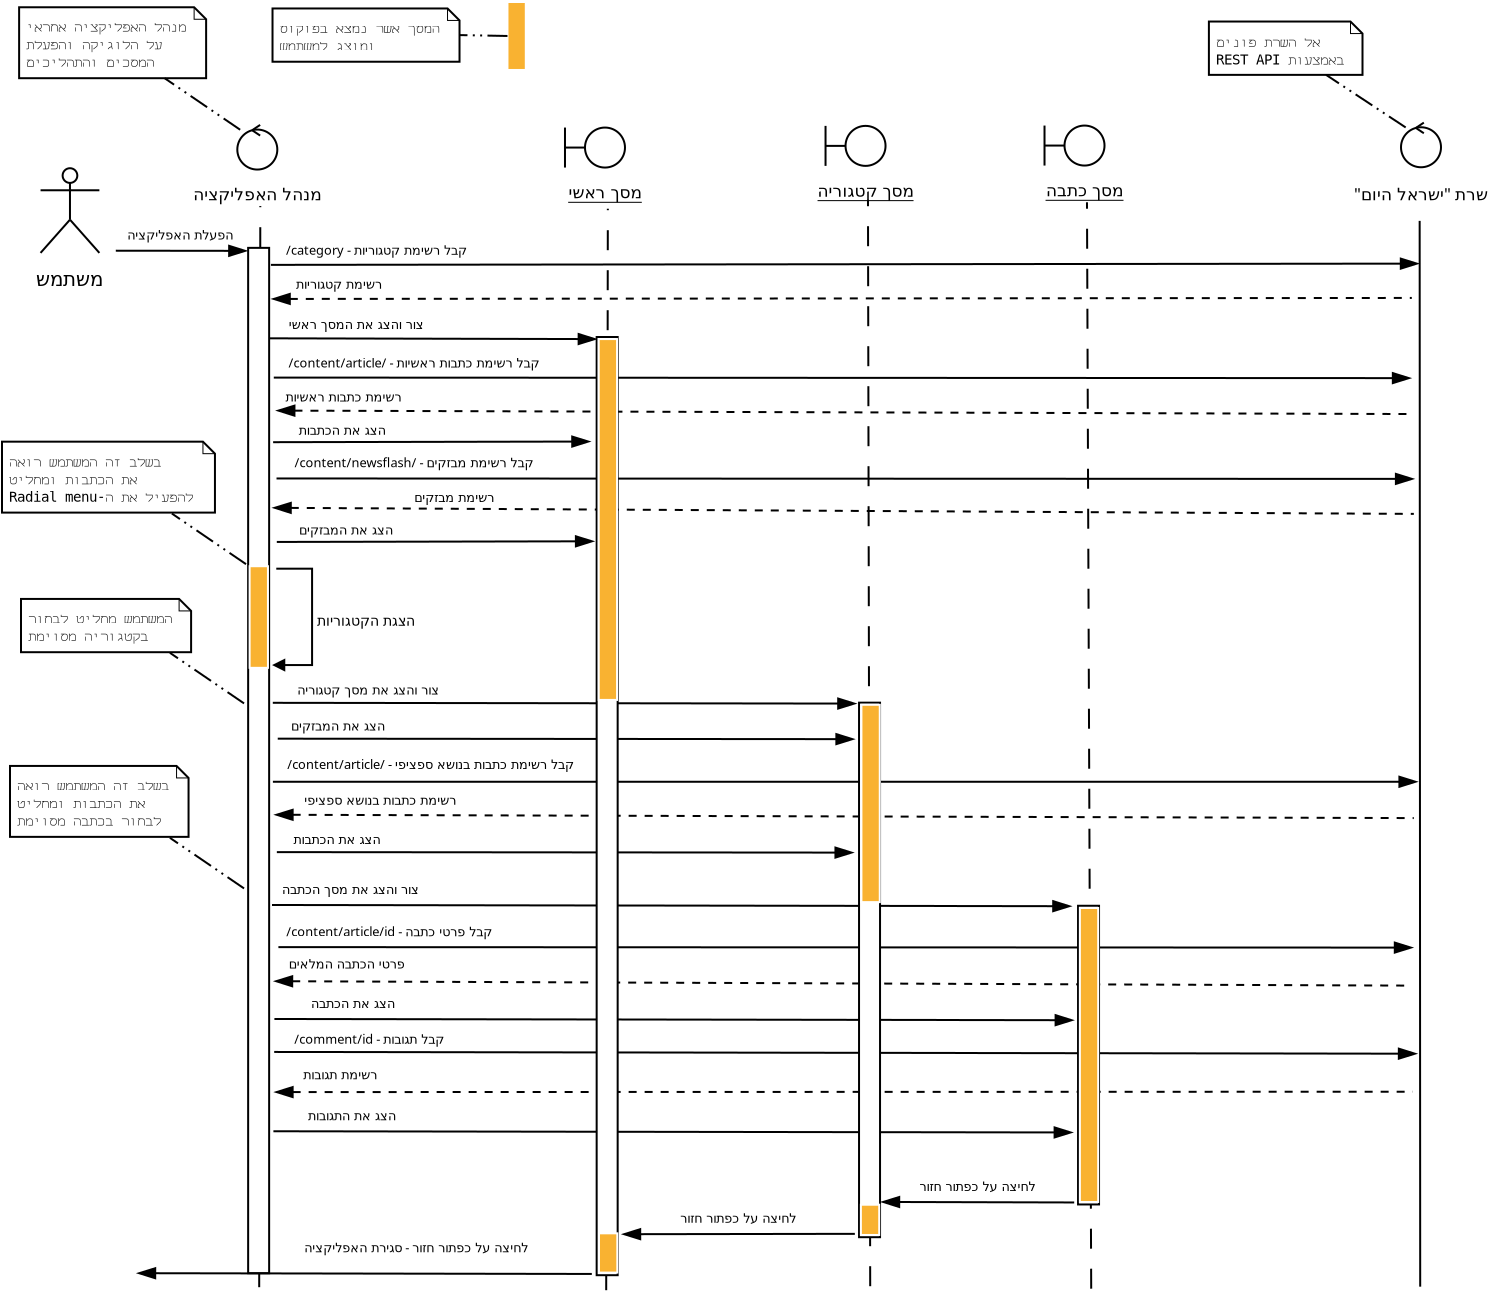 <?xml version="1.0" encoding="UTF-8"?>
<dia:diagram xmlns:dia="http://www.lysator.liu.se/~alla/dia/">
  <dia:layer name="Background" visible="true" active="true">
    <dia:object type="Standard - Line" version="0" id="O0">
      <dia:attribute name="obj_pos">
        <dia:point val="26.87,61.575"/>
      </dia:attribute>
      <dia:attribute name="obj_bb">
        <dia:rectangle val="26.608,7.203;26.92,61.626"/>
      </dia:attribute>
      <dia:attribute name="conn_endpoints">
        <dia:point val="26.87,61.575"/>
        <dia:point val="26.659,7.253"/>
      </dia:attribute>
      <dia:attribute name="numcp">
        <dia:int val="1"/>
      </dia:attribute>
      <dia:attribute name="line_style">
        <dia:enum val="1"/>
      </dia:attribute>
    </dia:object>
    <dia:object type="Standard - Line" version="0" id="O1">
      <dia:attribute name="obj_pos">
        <dia:point val="-14.73,61.5"/>
      </dia:attribute>
      <dia:attribute name="obj_bb">
        <dia:rectangle val="-14.78,7.392;-14.624,61.55"/>
      </dia:attribute>
      <dia:attribute name="conn_endpoints">
        <dia:point val="-14.73,61.5"/>
        <dia:point val="-14.675,7.442"/>
      </dia:attribute>
      <dia:attribute name="numcp">
        <dia:int val="1"/>
      </dia:attribute>
      <dia:attribute name="line_style">
        <dia:enum val="1"/>
      </dia:attribute>
    </dia:object>
    <dia:object type="UML - Actor" version="0" id="O2">
      <dia:attribute name="obj_pos">
        <dia:point val="-24.192,8.319"/>
      </dia:attribute>
      <dia:attribute name="obj_bb">
        <dia:rectangle val="-26.022,4.833;-22.362,11.806"/>
      </dia:attribute>
      <dia:attribute name="meta">
        <dia:composite type="dict"/>
      </dia:attribute>
      <dia:attribute name="elem_corner">
        <dia:point val="-25.733,4.883"/>
      </dia:attribute>
      <dia:attribute name="elem_width">
        <dia:real val="3.083"/>
      </dia:attribute>
      <dia:attribute name="elem_height">
        <dia:real val="6.872"/>
      </dia:attribute>
      <dia:attribute name="line_width">
        <dia:real val="0.1"/>
      </dia:attribute>
      <dia:attribute name="line_colour">
        <dia:color val="#000000"/>
      </dia:attribute>
      <dia:attribute name="fill_colour">
        <dia:color val="#ffffff"/>
      </dia:attribute>
      <dia:attribute name="text">
        <dia:composite type="text">
          <dia:attribute name="string">
            <dia:string>#משתמש#</dia:string>
          </dia:attribute>
          <dia:attribute name="font">
            <dia:font family="sans" style="0" name="Helvetica"/>
          </dia:attribute>
          <dia:attribute name="height">
            <dia:real val="1.235"/>
          </dia:attribute>
          <dia:attribute name="pos">
            <dia:point val="-24.192,11.508"/>
          </dia:attribute>
          <dia:attribute name="color">
            <dia:color val="#000000"/>
          </dia:attribute>
          <dia:attribute name="alignment">
            <dia:enum val="1"/>
          </dia:attribute>
        </dia:composite>
      </dia:attribute>
    </dia:object>
    <dia:object type="UML - Message" version="0" id="O3">
      <dia:attribute name="obj_pos">
        <dia:point val="-21.9,9.675"/>
      </dia:attribute>
      <dia:attribute name="obj_bb">
        <dia:rectangle val="-21.95,8.463;-15.333,10.083"/>
      </dia:attribute>
      <dia:attribute name="meta">
        <dia:composite type="dict"/>
      </dia:attribute>
      <dia:attribute name="conn_endpoints">
        <dia:point val="-21.9,9.675"/>
        <dia:point val="-15.383,9.683"/>
      </dia:attribute>
      <dia:attribute name="text_colour">
        <dia:color val="#000000"/>
      </dia:attribute>
      <dia:attribute name="line_colour">
        <dia:color val="#000000"/>
      </dia:attribute>
      <dia:attribute name="text">
        <dia:string>#הפעלת האפליקציה#</dia:string>
      </dia:attribute>
      <dia:attribute name="type">
        <dia:enum val="0"/>
      </dia:attribute>
      <dia:attribute name="text_pos">
        <dia:point val="-18.675,9.113"/>
      </dia:attribute>
    </dia:object>
    <dia:object type="UML - Classicon" version="0" id="O4">
      <dia:attribute name="obj_pos">
        <dia:point val="-14.692,4.618"/>
      </dia:attribute>
      <dia:attribute name="obj_bb">
        <dia:rectangle val="-18.138,3.218;-11.246,7.677"/>
      </dia:attribute>
      <dia:attribute name="meta">
        <dia:composite type="dict"/>
      </dia:attribute>
      <dia:attribute name="elem_corner">
        <dia:point val="-18.138,3.218"/>
      </dia:attribute>
      <dia:attribute name="elem_width">
        <dia:real val="6.893"/>
      </dia:attribute>
      <dia:attribute name="elem_height">
        <dia:real val="4.458"/>
      </dia:attribute>
      <dia:attribute name="line_colour">
        <dia:color val="#000000"/>
      </dia:attribute>
      <dia:attribute name="fill_colour">
        <dia:color val="#ffffff"/>
      </dia:attribute>
      <dia:attribute name="stereotype">
        <dia:enum val="0"/>
      </dia:attribute>
      <dia:attribute name="type">
        <dia:enum val="0"/>
      </dia:attribute>
      <dia:attribute name="is_object">
        <dia:boolean val="false"/>
      </dia:attribute>
      <dia:attribute name="text">
        <dia:composite type="text">
          <dia:attribute name="string">
            <dia:string>#מנהל האפליקציה#</dia:string>
          </dia:attribute>
          <dia:attribute name="font">
            <dia:font family="sans" style="0" name="Helvetica"/>
          </dia:attribute>
          <dia:attribute name="height">
            <dia:real val="1.058"/>
          </dia:attribute>
          <dia:attribute name="pos">
            <dia:point val="-14.692,7.216"/>
          </dia:attribute>
          <dia:attribute name="color">
            <dia:color val="#000000"/>
          </dia:attribute>
          <dia:attribute name="alignment">
            <dia:enum val="1"/>
          </dia:attribute>
        </dia:composite>
      </dia:attribute>
    </dia:object>
    <dia:object type="UML - Message" version="0" id="O5">
      <dia:attribute name="obj_pos">
        <dia:point val="-14.291,14.056"/>
      </dia:attribute>
      <dia:attribute name="obj_bb">
        <dia:rectangle val="-14.341,12.939;2.143,14.494"/>
      </dia:attribute>
      <dia:attribute name="meta">
        <dia:composite type="dict"/>
      </dia:attribute>
      <dia:attribute name="conn_endpoints">
        <dia:point val="-14.291,14.056"/>
        <dia:point val="2.092,14.094"/>
      </dia:attribute>
      <dia:attribute name="text_colour">
        <dia:color val="#000000"/>
      </dia:attribute>
      <dia:attribute name="line_colour">
        <dia:color val="#000000"/>
      </dia:attribute>
      <dia:attribute name="text">
        <dia:string>#צור והצג את המסך ראשי#</dia:string>
      </dia:attribute>
      <dia:attribute name="type">
        <dia:enum val="0"/>
      </dia:attribute>
      <dia:attribute name="text_pos">
        <dia:point val="-9.875,13.589"/>
      </dia:attribute>
    </dia:object>
    <dia:object type="UML - Message" version="0" id="O6">
      <dia:attribute name="obj_pos">
        <dia:point val="-14.05,12.087"/>
      </dia:attribute>
      <dia:attribute name="obj_bb">
        <dia:rectangle val="-14.1,10.922;42.95,12.437"/>
      </dia:attribute>
      <dia:attribute name="meta">
        <dia:composite type="dict"/>
      </dia:attribute>
      <dia:attribute name="conn_endpoints">
        <dia:point val="-14.05,12.087"/>
        <dia:point val="42.9,12.037"/>
      </dia:attribute>
      <dia:attribute name="text_colour">
        <dia:color val="#000000"/>
      </dia:attribute>
      <dia:attribute name="line_colour">
        <dia:color val="#000000"/>
      </dia:attribute>
      <dia:attribute name="text">
        <dia:string>#רשימת קטגוריות#</dia:string>
      </dia:attribute>
      <dia:attribute name="type">
        <dia:enum val="4"/>
      </dia:attribute>
      <dia:attribute name="text_pos">
        <dia:point val="-10.746,11.572"/>
      </dia:attribute>
    </dia:object>
    <dia:object type="Standard - Box" version="0" id="O7">
      <dia:attribute name="obj_pos">
        <dia:point val="-15.283,9.533"/>
      </dia:attribute>
      <dia:attribute name="obj_bb">
        <dia:rectangle val="-15.333,9.483;-14.183,60.85"/>
      </dia:attribute>
      <dia:attribute name="elem_corner">
        <dia:point val="-15.283,9.533"/>
      </dia:attribute>
      <dia:attribute name="elem_width">
        <dia:real val="1.05"/>
      </dia:attribute>
      <dia:attribute name="elem_height">
        <dia:real val="51.267"/>
      </dia:attribute>
      <dia:attribute name="show_background">
        <dia:boolean val="true"/>
      </dia:attribute>
    </dia:object>
    <dia:object type="UML - Classicon" version="0" id="O8">
      <dia:attribute name="obj_pos">
        <dia:point val="2.702,4.518"/>
      </dia:attribute>
      <dia:attribute name="obj_bb">
        <dia:rectangle val="-0.407,3.118;4.811,7.577"/>
      </dia:attribute>
      <dia:attribute name="meta">
        <dia:composite type="dict"/>
      </dia:attribute>
      <dia:attribute name="elem_corner">
        <dia:point val="-0.407,3.118"/>
      </dia:attribute>
      <dia:attribute name="elem_width">
        <dia:real val="5.217"/>
      </dia:attribute>
      <dia:attribute name="elem_height">
        <dia:real val="4.458"/>
      </dia:attribute>
      <dia:attribute name="line_colour">
        <dia:color val="#000000"/>
      </dia:attribute>
      <dia:attribute name="fill_colour">
        <dia:color val="#ffffff"/>
      </dia:attribute>
      <dia:attribute name="stereotype">
        <dia:enum val="1"/>
      </dia:attribute>
      <dia:attribute name="type">
        <dia:enum val="1"/>
      </dia:attribute>
      <dia:attribute name="is_object">
        <dia:boolean val="true"/>
      </dia:attribute>
      <dia:attribute name="text">
        <dia:composite type="text">
          <dia:attribute name="string">
            <dia:string>#מסך ראשי#</dia:string>
          </dia:attribute>
          <dia:attribute name="font">
            <dia:font family="sans" style="0" name="Helvetica"/>
          </dia:attribute>
          <dia:attribute name="height">
            <dia:real val="1.058"/>
          </dia:attribute>
          <dia:attribute name="pos">
            <dia:point val="2.702,7.116"/>
          </dia:attribute>
          <dia:attribute name="color">
            <dia:color val="#000000"/>
          </dia:attribute>
          <dia:attribute name="alignment">
            <dia:enum val="1"/>
          </dia:attribute>
        </dia:composite>
      </dia:attribute>
    </dia:object>
    <dia:object type="Standard - Line" version="0" id="O9">
      <dia:attribute name="obj_pos">
        <dia:point val="2.62,61.65"/>
      </dia:attribute>
      <dia:attribute name="obj_bb">
        <dia:rectangle val="2.57,7.527;2.752,61.7"/>
      </dia:attribute>
      <dia:attribute name="conn_endpoints">
        <dia:point val="2.62,61.65"/>
        <dia:point val="2.702,7.577"/>
      </dia:attribute>
      <dia:attribute name="numcp">
        <dia:int val="1"/>
      </dia:attribute>
      <dia:attribute name="line_style">
        <dia:enum val="1"/>
      </dia:attribute>
      <dia:connections>
        <dia:connection handle="1" to="O8" connection="6"/>
      </dia:connections>
    </dia:object>
    <dia:object type="UML - Classicon" version="0" id="O10">
      <dia:attribute name="obj_pos">
        <dia:point val="26.708,4.418"/>
      </dia:attribute>
      <dia:attribute name="obj_bb">
        <dia:rectangle val="23.462,3.018;28.954,7.477"/>
      </dia:attribute>
      <dia:attribute name="meta">
        <dia:composite type="dict"/>
      </dia:attribute>
      <dia:attribute name="elem_corner">
        <dia:point val="23.462,3.018"/>
      </dia:attribute>
      <dia:attribute name="elem_width">
        <dia:real val="5.492"/>
      </dia:attribute>
      <dia:attribute name="elem_height">
        <dia:real val="4.458"/>
      </dia:attribute>
      <dia:attribute name="line_colour">
        <dia:color val="#000000"/>
      </dia:attribute>
      <dia:attribute name="fill_colour">
        <dia:color val="#ffffff"/>
      </dia:attribute>
      <dia:attribute name="stereotype">
        <dia:enum val="1"/>
      </dia:attribute>
      <dia:attribute name="type">
        <dia:enum val="1"/>
      </dia:attribute>
      <dia:attribute name="is_object">
        <dia:boolean val="true"/>
      </dia:attribute>
      <dia:attribute name="text">
        <dia:composite type="text">
          <dia:attribute name="string">
            <dia:string>#מסך כתבה#</dia:string>
          </dia:attribute>
          <dia:attribute name="font">
            <dia:font family="sans" style="0" name="Helvetica"/>
          </dia:attribute>
          <dia:attribute name="height">
            <dia:real val="1.058"/>
          </dia:attribute>
          <dia:attribute name="pos">
            <dia:point val="26.708,7.016"/>
          </dia:attribute>
          <dia:attribute name="color">
            <dia:color val="#000000"/>
          </dia:attribute>
          <dia:attribute name="alignment">
            <dia:enum val="1"/>
          </dia:attribute>
        </dia:composite>
      </dia:attribute>
    </dia:object>
    <dia:object type="UML - Note" version="0" id="O11">
      <dia:attribute name="obj_pos">
        <dia:point val="-26.734,-2.497"/>
      </dia:attribute>
      <dia:attribute name="obj_bb">
        <dia:rectangle val="-26.784,-2.547;-17.334,1.099"/>
      </dia:attribute>
      <dia:attribute name="meta">
        <dia:composite type="dict"/>
      </dia:attribute>
      <dia:attribute name="elem_corner">
        <dia:point val="-26.734,-2.497"/>
      </dia:attribute>
      <dia:attribute name="elem_width">
        <dia:real val="9.35"/>
      </dia:attribute>
      <dia:attribute name="elem_height">
        <dia:real val="3.546"/>
      </dia:attribute>
      <dia:attribute name="line_width">
        <dia:real val="0.1"/>
      </dia:attribute>
      <dia:attribute name="line_colour">
        <dia:color val="#000000"/>
      </dia:attribute>
      <dia:attribute name="fill_colour">
        <dia:color val="#ffffff"/>
      </dia:attribute>
      <dia:attribute name="text">
        <dia:composite type="text">
          <dia:attribute name="string">
            <dia:string>#מנהל האפליקציה אחראי
על הלוגיקה והפעלת
המסכים והתהליכים#</dia:string>
          </dia:attribute>
          <dia:attribute name="font">
            <dia:font family="monospace" style="0" name="Courier"/>
          </dia:attribute>
          <dia:attribute name="height">
            <dia:real val="0.882"/>
          </dia:attribute>
          <dia:attribute name="pos">
            <dia:point val="-26.384,-1.259"/>
          </dia:attribute>
          <dia:attribute name="color">
            <dia:color val="#000000"/>
          </dia:attribute>
          <dia:attribute name="alignment">
            <dia:enum val="0"/>
          </dia:attribute>
        </dia:composite>
      </dia:attribute>
    </dia:object>
    <dia:object type="Standard - ZigZagLine" version="1" id="O12">
      <dia:attribute name="obj_pos">
        <dia:point val="-13.826,25.544"/>
      </dia:attribute>
      <dia:attribute name="obj_bb">
        <dia:rectangle val="-14.138,25.494;-12.036,30.724"/>
      </dia:attribute>
      <dia:attribute name="orth_points">
        <dia:point val="-13.826,25.544"/>
        <dia:point val="-13.826,25.574"/>
        <dia:point val="-12.086,25.574"/>
        <dia:point val="-12.086,30.393"/>
        <dia:point val="-14.026,30.393"/>
      </dia:attribute>
      <dia:attribute name="orth_orient">
        <dia:enum val="1"/>
        <dia:enum val="0"/>
        <dia:enum val="1"/>
        <dia:enum val="0"/>
      </dia:attribute>
      <dia:attribute name="autorouting">
        <dia:boolean val="false"/>
      </dia:attribute>
      <dia:attribute name="end_arrow">
        <dia:enum val="3"/>
      </dia:attribute>
      <dia:attribute name="end_arrow_length">
        <dia:real val="0.5"/>
      </dia:attribute>
      <dia:attribute name="end_arrow_width">
        <dia:real val="0.5"/>
      </dia:attribute>
    </dia:object>
    <dia:object type="Standard - Text" version="1" id="O13">
      <dia:attribute name="obj_pos">
        <dia:point val="-11.836,28.424"/>
      </dia:attribute>
      <dia:attribute name="obj_bb">
        <dia:rectangle val="-11.836,27.719;-6.619,28.569"/>
      </dia:attribute>
      <dia:attribute name="text">
        <dia:composite type="text">
          <dia:attribute name="string">
            <dia:string>#הצגת הקטגוריות#</dia:string>
          </dia:attribute>
          <dia:attribute name="font">
            <dia:font family="sans" style="0" name="Helvetica"/>
          </dia:attribute>
          <dia:attribute name="height">
            <dia:real val="0.882"/>
          </dia:attribute>
          <dia:attribute name="pos">
            <dia:point val="-11.836,28.424"/>
          </dia:attribute>
          <dia:attribute name="color">
            <dia:color val="#000000"/>
          </dia:attribute>
          <dia:attribute name="alignment">
            <dia:enum val="0"/>
          </dia:attribute>
        </dia:composite>
      </dia:attribute>
      <dia:attribute name="valign">
        <dia:enum val="3"/>
      </dia:attribute>
    </dia:object>
    <dia:object type="Standard - Line" version="0" id="O14">
      <dia:attribute name="obj_pos">
        <dia:point val="43.293,8.185"/>
      </dia:attribute>
      <dia:attribute name="obj_bb">
        <dia:rectangle val="43.243,8.135;43.37,61.525"/>
      </dia:attribute>
      <dia:attribute name="conn_endpoints">
        <dia:point val="43.293,8.185"/>
        <dia:point val="43.32,61.475"/>
      </dia:attribute>
      <dia:attribute name="numcp">
        <dia:int val="1"/>
      </dia:attribute>
    </dia:object>
    <dia:object type="UML - Classicon" version="0" id="O15">
      <dia:attribute name="obj_pos">
        <dia:point val="43.584,4.503"/>
      </dia:attribute>
      <dia:attribute name="obj_bb">
        <dia:rectangle val="39.904,3.103;47.264,7.562"/>
      </dia:attribute>
      <dia:attribute name="meta">
        <dia:composite type="dict"/>
      </dia:attribute>
      <dia:attribute name="elem_corner">
        <dia:point val="39.904,3.103"/>
      </dia:attribute>
      <dia:attribute name="elem_width">
        <dia:real val="7.36"/>
      </dia:attribute>
      <dia:attribute name="elem_height">
        <dia:real val="4.458"/>
      </dia:attribute>
      <dia:attribute name="line_colour">
        <dia:color val="#000000"/>
      </dia:attribute>
      <dia:attribute name="fill_colour">
        <dia:color val="#ffffff"/>
      </dia:attribute>
      <dia:attribute name="stereotype">
        <dia:enum val="0"/>
      </dia:attribute>
      <dia:attribute name="type">
        <dia:enum val="0"/>
      </dia:attribute>
      <dia:attribute name="is_object">
        <dia:boolean val="false"/>
      </dia:attribute>
      <dia:attribute name="text">
        <dia:composite type="text">
          <dia:attribute name="string">
            <dia:string>#שרת "ישראל היום"#</dia:string>
          </dia:attribute>
          <dia:attribute name="font">
            <dia:font family="sans" style="0" name="Helvetica"/>
          </dia:attribute>
          <dia:attribute name="height">
            <dia:real val="1.058"/>
          </dia:attribute>
          <dia:attribute name="pos">
            <dia:point val="43.584,7.101"/>
          </dia:attribute>
          <dia:attribute name="color">
            <dia:color val="#000000"/>
          </dia:attribute>
          <dia:attribute name="alignment">
            <dia:enum val="1"/>
          </dia:attribute>
        </dia:composite>
      </dia:attribute>
    </dia:object>
    <dia:object type="UML - Message" version="0" id="O16">
      <dia:attribute name="obj_pos">
        <dia:point val="26.02,57.263"/>
      </dia:attribute>
      <dia:attribute name="obj_bb">
        <dia:rectangle val="16.369,56.034;26.07,57.638"/>
      </dia:attribute>
      <dia:attribute name="meta">
        <dia:composite type="dict"/>
      </dia:attribute>
      <dia:attribute name="conn_endpoints">
        <dia:point val="26.02,57.263"/>
        <dia:point val="16.42,57.238"/>
      </dia:attribute>
      <dia:attribute name="text_colour">
        <dia:color val="#000000"/>
      </dia:attribute>
      <dia:attribute name="line_colour">
        <dia:color val="#000000"/>
      </dia:attribute>
      <dia:attribute name="text">
        <dia:string>#לחיצה על כפתור חזור#</dia:string>
      </dia:attribute>
      <dia:attribute name="type">
        <dia:enum val="0"/>
      </dia:attribute>
      <dia:attribute name="text_pos">
        <dia:point val="21.187,56.684"/>
      </dia:attribute>
    </dia:object>
    <dia:object type="Standard - Line" version="0" id="O17">
      <dia:attribute name="obj_pos">
        <dia:point val="-15.682,3.628"/>
      </dia:attribute>
      <dia:attribute name="obj_bb">
        <dia:rectangle val="-19.46,1.028;-15.613,3.698"/>
      </dia:attribute>
      <dia:attribute name="conn_endpoints">
        <dia:point val="-15.682,3.628"/>
        <dia:point val="-19.391,1.097"/>
      </dia:attribute>
      <dia:attribute name="numcp">
        <dia:int val="1"/>
      </dia:attribute>
      <dia:attribute name="line_style">
        <dia:enum val="3"/>
      </dia:attribute>
      <dia:connections>
        <dia:connection handle="0" to="O4" connection="0"/>
        <dia:connection handle="1" to="O11" connection="8"/>
      </dia:connections>
    </dia:object>
    <dia:object type="UML - Note" version="0" id="O18">
      <dia:attribute name="obj_pos">
        <dia:point val="32.755,-1.782"/>
      </dia:attribute>
      <dia:attribute name="obj_bb">
        <dia:rectangle val="32.705,-1.833;40.465,0.931"/>
      </dia:attribute>
      <dia:attribute name="meta">
        <dia:composite type="dict"/>
      </dia:attribute>
      <dia:attribute name="elem_corner">
        <dia:point val="32.755,-1.782"/>
      </dia:attribute>
      <dia:attribute name="elem_width">
        <dia:real val="7.66"/>
      </dia:attribute>
      <dia:attribute name="elem_height">
        <dia:real val="2.664"/>
      </dia:attribute>
      <dia:attribute name="line_width">
        <dia:real val="0.1"/>
      </dia:attribute>
      <dia:attribute name="line_colour">
        <dia:color val="#000000"/>
      </dia:attribute>
      <dia:attribute name="fill_colour">
        <dia:color val="#ffffff"/>
      </dia:attribute>
      <dia:attribute name="text">
        <dia:composite type="text">
          <dia:attribute name="string">
            <dia:string>#אל השרת פונים
באמצעות REST API#</dia:string>
          </dia:attribute>
          <dia:attribute name="font">
            <dia:font family="monospace" style="0" name="Courier"/>
          </dia:attribute>
          <dia:attribute name="height">
            <dia:real val="0.882"/>
          </dia:attribute>
          <dia:attribute name="pos">
            <dia:point val="33.105,-0.545"/>
          </dia:attribute>
          <dia:attribute name="color">
            <dia:color val="#000000"/>
          </dia:attribute>
          <dia:attribute name="alignment">
            <dia:enum val="0"/>
          </dia:attribute>
        </dia:composite>
      </dia:attribute>
    </dia:object>
    <dia:object type="Standard - Line" version="0" id="O19">
      <dia:attribute name="obj_pos">
        <dia:point val="42.594,3.513"/>
      </dia:attribute>
      <dia:attribute name="obj_bb">
        <dia:rectangle val="38.608,0.86;42.664,3.583"/>
      </dia:attribute>
      <dia:attribute name="conn_endpoints">
        <dia:point val="42.594,3.513"/>
        <dia:point val="38.677,0.929"/>
      </dia:attribute>
      <dia:attribute name="numcp">
        <dia:int val="1"/>
      </dia:attribute>
      <dia:attribute name="line_style">
        <dia:enum val="3"/>
      </dia:attribute>
      <dia:connections>
        <dia:connection handle="0" to="O15" connection="0"/>
        <dia:connection handle="1" to="O18" connection="8"/>
      </dia:connections>
    </dia:object>
    <dia:object type="UML - Message" version="0" id="O20">
      <dia:attribute name="obj_pos">
        <dia:point val="-14.145,10.383"/>
      </dia:attribute>
      <dia:attribute name="obj_bb">
        <dia:rectangle val="-14.195,9.225;43.251,10.721"/>
      </dia:attribute>
      <dia:attribute name="meta">
        <dia:composite type="dict"/>
      </dia:attribute>
      <dia:attribute name="conn_endpoints">
        <dia:point val="-14.145,10.383"/>
        <dia:point val="43.2,10.321"/>
      </dia:attribute>
      <dia:attribute name="text_colour">
        <dia:color val="#000000"/>
      </dia:attribute>
      <dia:attribute name="line_colour">
        <dia:color val="#000000"/>
      </dia:attribute>
      <dia:attribute name="text">
        <dia:string>#קבל רשימת קטגוריות - category/#</dia:string>
      </dia:attribute>
      <dia:attribute name="type">
        <dia:enum val="0"/>
      </dia:attribute>
      <dia:attribute name="text_pos">
        <dia:point val="-8.866,9.875"/>
      </dia:attribute>
    </dia:object>
    <dia:object type="UML - Message" version="0" id="O21">
      <dia:attribute name="obj_pos">
        <dia:point val="-13.818,17.67"/>
      </dia:attribute>
      <dia:attribute name="obj_bb">
        <dia:rectangle val="-13.868,16.561;42.901,18.242"/>
      </dia:attribute>
      <dia:attribute name="meta">
        <dia:composite type="dict"/>
      </dia:attribute>
      <dia:attribute name="conn_endpoints">
        <dia:point val="-13.818,17.67"/>
        <dia:point val="42.85,17.842"/>
      </dia:attribute>
      <dia:attribute name="text_colour">
        <dia:color val="#000000"/>
      </dia:attribute>
      <dia:attribute name="line_colour">
        <dia:color val="#000000"/>
      </dia:attribute>
      <dia:attribute name="text">
        <dia:string>#רשימת כתבות ראשיות#</dia:string>
      </dia:attribute>
      <dia:attribute name="type">
        <dia:enum val="4"/>
      </dia:attribute>
      <dia:attribute name="text_pos">
        <dia:point val="-10.517,17.211"/>
      </dia:attribute>
    </dia:object>
    <dia:object type="UML - Message" version="0" id="O22">
      <dia:attribute name="obj_pos">
        <dia:point val="-14.001,16.019"/>
      </dia:attribute>
      <dia:attribute name="obj_bb">
        <dia:rectangle val="-14.051,14.865;42.853,16.446"/>
      </dia:attribute>
      <dia:attribute name="meta">
        <dia:composite type="dict"/>
      </dia:attribute>
      <dia:attribute name="conn_endpoints">
        <dia:point val="-14.001,16.019"/>
        <dia:point val="42.802,16.046"/>
      </dia:attribute>
      <dia:attribute name="text_colour">
        <dia:color val="#000000"/>
      </dia:attribute>
      <dia:attribute name="line_colour">
        <dia:color val="#000000"/>
      </dia:attribute>
      <dia:attribute name="text">
        <dia:string>#קבל רשימת כתבות ראשיות - /content/article/#</dia:string>
      </dia:attribute>
      <dia:attribute name="type">
        <dia:enum val="0"/>
      </dia:attribute>
      <dia:attribute name="text_pos">
        <dia:point val="-6.986,15.515"/>
      </dia:attribute>
    </dia:object>
    <dia:object type="UML - Note" version="0" id="O23">
      <dia:attribute name="obj_pos">
        <dia:point val="-27.59,19.224"/>
      </dia:attribute>
      <dia:attribute name="obj_bb">
        <dia:rectangle val="-27.64,19.174;-16.922,22.819"/>
      </dia:attribute>
      <dia:attribute name="meta">
        <dia:composite type="dict"/>
      </dia:attribute>
      <dia:attribute name="elem_corner">
        <dia:point val="-27.59,19.224"/>
      </dia:attribute>
      <dia:attribute name="elem_width">
        <dia:real val="10.617"/>
      </dia:attribute>
      <dia:attribute name="elem_height">
        <dia:real val="3.546"/>
      </dia:attribute>
      <dia:attribute name="line_width">
        <dia:real val="0.1"/>
      </dia:attribute>
      <dia:attribute name="line_colour">
        <dia:color val="#000000"/>
      </dia:attribute>
      <dia:attribute name="fill_colour">
        <dia:color val="#ffffff"/>
      </dia:attribute>
      <dia:attribute name="text">
        <dia:composite type="text">
          <dia:attribute name="string">
            <dia:string>#בשלב זה המשתמש רואה
את הכתבות ומחליט
להפעיל את ה-Radial menu#</dia:string>
          </dia:attribute>
          <dia:attribute name="font">
            <dia:font family="monospace" style="0" name="Courier"/>
          </dia:attribute>
          <dia:attribute name="height">
            <dia:real val="0.882"/>
          </dia:attribute>
          <dia:attribute name="pos">
            <dia:point val="-27.24,20.461"/>
          </dia:attribute>
          <dia:attribute name="color">
            <dia:color val="#000000"/>
          </dia:attribute>
          <dia:attribute name="alignment">
            <dia:enum val="0"/>
          </dia:attribute>
        </dia:composite>
      </dia:attribute>
    </dia:object>
    <dia:object type="Standard - Line" version="0" id="O24">
      <dia:attribute name="obj_pos">
        <dia:point val="-15.388,25.349"/>
      </dia:attribute>
      <dia:attribute name="obj_bb">
        <dia:rectangle val="-19.166,22.748;-15.318,25.418"/>
      </dia:attribute>
      <dia:attribute name="conn_endpoints">
        <dia:point val="-15.388,25.349"/>
        <dia:point val="-19.096,22.818"/>
      </dia:attribute>
      <dia:attribute name="numcp">
        <dia:int val="1"/>
      </dia:attribute>
      <dia:attribute name="line_style">
        <dia:enum val="3"/>
      </dia:attribute>
    </dia:object>
    <dia:object type="Standard - Line" version="0" id="O25">
      <dia:attribute name="obj_pos">
        <dia:point val="15.82,61.45"/>
      </dia:attribute>
      <dia:attribute name="obj_bb">
        <dia:rectangle val="15.659,7.077;15.87,61.501"/>
      </dia:attribute>
      <dia:attribute name="conn_endpoints">
        <dia:point val="15.82,61.45"/>
        <dia:point val="15.709,7.128"/>
      </dia:attribute>
      <dia:attribute name="numcp">
        <dia:int val="1"/>
      </dia:attribute>
      <dia:attribute name="line_style">
        <dia:enum val="1"/>
      </dia:attribute>
    </dia:object>
    <dia:object type="UML - Classicon" version="0" id="O26">
      <dia:attribute name="obj_pos">
        <dia:point val="15.731,4.434"/>
      </dia:attribute>
      <dia:attribute name="obj_bb">
        <dia:rectangle val="12.062,3.034;18.399,7.492"/>
      </dia:attribute>
      <dia:attribute name="meta">
        <dia:composite type="dict"/>
      </dia:attribute>
      <dia:attribute name="elem_corner">
        <dia:point val="12.062,3.034"/>
      </dia:attribute>
      <dia:attribute name="elem_width">
        <dia:real val="6.338"/>
      </dia:attribute>
      <dia:attribute name="elem_height">
        <dia:real val="4.458"/>
      </dia:attribute>
      <dia:attribute name="line_colour">
        <dia:color val="#000000"/>
      </dia:attribute>
      <dia:attribute name="fill_colour">
        <dia:color val="#ffffff"/>
      </dia:attribute>
      <dia:attribute name="stereotype">
        <dia:enum val="1"/>
      </dia:attribute>
      <dia:attribute name="type">
        <dia:enum val="1"/>
      </dia:attribute>
      <dia:attribute name="is_object">
        <dia:boolean val="true"/>
      </dia:attribute>
      <dia:attribute name="text">
        <dia:composite type="text">
          <dia:attribute name="string">
            <dia:string>#מסך קטגוריה#</dia:string>
          </dia:attribute>
          <dia:attribute name="font">
            <dia:font family="sans" style="0" name="Helvetica"/>
          </dia:attribute>
          <dia:attribute name="height">
            <dia:real val="1.058"/>
          </dia:attribute>
          <dia:attribute name="pos">
            <dia:point val="15.731,7.031"/>
          </dia:attribute>
          <dia:attribute name="color">
            <dia:color val="#000000"/>
          </dia:attribute>
          <dia:attribute name="alignment">
            <dia:enum val="1"/>
          </dia:attribute>
        </dia:composite>
      </dia:attribute>
    </dia:object>
    <dia:object type="UML - Note" version="0" id="O27">
      <dia:attribute name="obj_pos">
        <dia:point val="-26.64,27.086"/>
      </dia:attribute>
      <dia:attribute name="obj_bb">
        <dia:rectangle val="-26.69,27.036;-18.085,29.8"/>
      </dia:attribute>
      <dia:attribute name="meta">
        <dia:composite type="dict"/>
      </dia:attribute>
      <dia:attribute name="elem_corner">
        <dia:point val="-26.64,27.086"/>
      </dia:attribute>
      <dia:attribute name="elem_width">
        <dia:real val="8.505"/>
      </dia:attribute>
      <dia:attribute name="elem_height">
        <dia:real val="2.664"/>
      </dia:attribute>
      <dia:attribute name="line_width">
        <dia:real val="0.1"/>
      </dia:attribute>
      <dia:attribute name="line_colour">
        <dia:color val="#000000"/>
      </dia:attribute>
      <dia:attribute name="fill_colour">
        <dia:color val="#ffffff"/>
      </dia:attribute>
      <dia:attribute name="text">
        <dia:composite type="text">
          <dia:attribute name="string">
            <dia:string>#המשתמש מחליט לבחור
בקטגוריה מסוימת#</dia:string>
          </dia:attribute>
          <dia:attribute name="font">
            <dia:font family="monospace" style="0" name="Courier"/>
          </dia:attribute>
          <dia:attribute name="height">
            <dia:real val="0.882"/>
          </dia:attribute>
          <dia:attribute name="pos">
            <dia:point val="-26.29,28.323"/>
          </dia:attribute>
          <dia:attribute name="color">
            <dia:color val="#000000"/>
          </dia:attribute>
          <dia:attribute name="alignment">
            <dia:enum val="0"/>
          </dia:attribute>
        </dia:composite>
      </dia:attribute>
    </dia:object>
    <dia:object type="Standard - Line" version="0" id="O28">
      <dia:attribute name="obj_pos">
        <dia:point val="-15.488,32.311"/>
      </dia:attribute>
      <dia:attribute name="obj_bb">
        <dia:rectangle val="-19.266,29.711;-15.418,32.38"/>
      </dia:attribute>
      <dia:attribute name="conn_endpoints">
        <dia:point val="-15.488,32.311"/>
        <dia:point val="-19.196,29.78"/>
      </dia:attribute>
      <dia:attribute name="numcp">
        <dia:int val="1"/>
      </dia:attribute>
      <dia:attribute name="line_style">
        <dia:enum val="3"/>
      </dia:attribute>
    </dia:object>
    <dia:object type="UML - Message" version="0" id="O29">
      <dia:attribute name="obj_pos">
        <dia:point val="-14.05,32.281"/>
      </dia:attribute>
      <dia:attribute name="obj_bb">
        <dia:rectangle val="-14.1,31.21;15.12,32.719"/>
      </dia:attribute>
      <dia:attribute name="meta">
        <dia:composite type="dict"/>
      </dia:attribute>
      <dia:attribute name="conn_endpoints">
        <dia:point val="-14.05,32.281"/>
        <dia:point val="15.069,32.319"/>
      </dia:attribute>
      <dia:attribute name="text_colour">
        <dia:color val="#000000"/>
      </dia:attribute>
      <dia:attribute name="line_colour">
        <dia:color val="#000000"/>
      </dia:attribute>
      <dia:attribute name="text">
        <dia:string>#צור והצג את מסך קטגוריה#</dia:string>
      </dia:attribute>
      <dia:attribute name="type">
        <dia:enum val="0"/>
      </dia:attribute>
      <dia:attribute name="text_pos">
        <dia:point val="-9.277,31.86"/>
      </dia:attribute>
    </dia:object>
    <dia:object type="UML - Message" version="0" id="O30">
      <dia:attribute name="obj_pos">
        <dia:point val="-13.908,37.878"/>
      </dia:attribute>
      <dia:attribute name="obj_bb">
        <dia:rectangle val="-13.958,36.724;43.051,38.444"/>
      </dia:attribute>
      <dia:attribute name="meta">
        <dia:composite type="dict"/>
      </dia:attribute>
      <dia:attribute name="conn_endpoints">
        <dia:point val="-13.908,37.878"/>
        <dia:point val="43.0,38.044"/>
      </dia:attribute>
      <dia:attribute name="text_colour">
        <dia:color val="#000000"/>
      </dia:attribute>
      <dia:attribute name="line_colour">
        <dia:color val="#000000"/>
      </dia:attribute>
      <dia:attribute name="text">
        <dia:string>#רשימת כתבות בנושא ספציפי#</dia:string>
      </dia:attribute>
      <dia:attribute name="type">
        <dia:enum val="4"/>
      </dia:attribute>
      <dia:attribute name="text_pos">
        <dia:point val="-8.681,37.374"/>
      </dia:attribute>
    </dia:object>
    <dia:object type="UML - Message" version="0" id="O31">
      <dia:attribute name="obj_pos">
        <dia:point val="-14.045,36.228"/>
      </dia:attribute>
      <dia:attribute name="obj_bb">
        <dia:rectangle val="-14.095,34.936;43.18,36.628"/>
      </dia:attribute>
      <dia:attribute name="meta">
        <dia:composite type="dict"/>
      </dia:attribute>
      <dia:attribute name="conn_endpoints">
        <dia:point val="-14.045,36.228"/>
        <dia:point val="43.13,36.228"/>
      </dia:attribute>
      <dia:attribute name="text_colour">
        <dia:color val="#000000"/>
      </dia:attribute>
      <dia:attribute name="line_colour">
        <dia:color val="#000000"/>
      </dia:attribute>
      <dia:attribute name="text">
        <dia:string>#קבל רשימת כתבות בנושא ספציפי - /content/article/#</dia:string>
      </dia:attribute>
      <dia:attribute name="type">
        <dia:enum val="0"/>
      </dia:attribute>
      <dia:attribute name="text_pos">
        <dia:point val="-6.159,35.586"/>
      </dia:attribute>
    </dia:object>
    <dia:object type="UML - Note" version="0" id="O32">
      <dia:attribute name="obj_pos">
        <dia:point val="-27.19,35.437"/>
      </dia:attribute>
      <dia:attribute name="obj_bb">
        <dia:rectangle val="-27.24,35.387;-18.212,39.033"/>
      </dia:attribute>
      <dia:attribute name="meta">
        <dia:composite type="dict"/>
      </dia:attribute>
      <dia:attribute name="elem_corner">
        <dia:point val="-27.19,35.437"/>
      </dia:attribute>
      <dia:attribute name="elem_width">
        <dia:real val="8.928"/>
      </dia:attribute>
      <dia:attribute name="elem_height">
        <dia:real val="3.546"/>
      </dia:attribute>
      <dia:attribute name="line_width">
        <dia:real val="0.1"/>
      </dia:attribute>
      <dia:attribute name="line_colour">
        <dia:color val="#000000"/>
      </dia:attribute>
      <dia:attribute name="fill_colour">
        <dia:color val="#ffffff"/>
      </dia:attribute>
      <dia:attribute name="text">
        <dia:composite type="text">
          <dia:attribute name="string">
            <dia:string>#בשלב זה המשתמש רואה
את הכתבות ומחליט
לבחור בכתבה מסוימת#</dia:string>
          </dia:attribute>
          <dia:attribute name="font">
            <dia:font family="monospace" style="0" name="Courier"/>
          </dia:attribute>
          <dia:attribute name="height">
            <dia:real val="0.882"/>
          </dia:attribute>
          <dia:attribute name="pos">
            <dia:point val="-26.84,36.674"/>
          </dia:attribute>
          <dia:attribute name="color">
            <dia:color val="#000000"/>
          </dia:attribute>
          <dia:attribute name="alignment">
            <dia:enum val="0"/>
          </dia:attribute>
        </dia:composite>
      </dia:attribute>
    </dia:object>
    <dia:object type="Standard - Line" version="0" id="O33">
      <dia:attribute name="obj_pos">
        <dia:point val="-15.488,41.562"/>
      </dia:attribute>
      <dia:attribute name="obj_bb">
        <dia:rectangle val="-19.266,38.962;-15.418,41.631"/>
      </dia:attribute>
      <dia:attribute name="conn_endpoints">
        <dia:point val="-15.488,41.562"/>
        <dia:point val="-19.196,39.031"/>
      </dia:attribute>
      <dia:attribute name="numcp">
        <dia:int val="1"/>
      </dia:attribute>
      <dia:attribute name="line_style">
        <dia:enum val="3"/>
      </dia:attribute>
    </dia:object>
    <dia:object type="UML - Message" version="0" id="O34">
      <dia:attribute name="obj_pos">
        <dia:point val="-14.09,42.391"/>
      </dia:attribute>
      <dia:attribute name="obj_bb">
        <dia:rectangle val="-14.14,41.193;25.871,42.85"/>
      </dia:attribute>
      <dia:attribute name="meta">
        <dia:composite type="dict"/>
      </dia:attribute>
      <dia:attribute name="conn_endpoints">
        <dia:point val="-14.09,42.391"/>
        <dia:point val="25.82,42.45"/>
      </dia:attribute>
      <dia:attribute name="text_colour">
        <dia:color val="#000000"/>
      </dia:attribute>
      <dia:attribute name="line_colour">
        <dia:color val="#000000"/>
      </dia:attribute>
      <dia:attribute name="text">
        <dia:string>#צור והצג את מסך הכתבה#</dia:string>
      </dia:attribute>
      <dia:attribute name="type">
        <dia:enum val="0"/>
      </dia:attribute>
      <dia:attribute name="text_pos">
        <dia:point val="-10.165,41.843"/>
      </dia:attribute>
    </dia:object>
    <dia:object type="UML - Message" version="0" id="O35">
      <dia:attribute name="obj_pos">
        <dia:point val="-13.93,46.2"/>
      </dia:attribute>
      <dia:attribute name="obj_bb">
        <dia:rectangle val="-13.98,44.912;42.802,46.82"/>
      </dia:attribute>
      <dia:attribute name="meta">
        <dia:composite type="dict"/>
      </dia:attribute>
      <dia:attribute name="conn_endpoints">
        <dia:point val="-13.93,46.2"/>
        <dia:point val="42.75,46.42"/>
      </dia:attribute>
      <dia:attribute name="text_colour">
        <dia:color val="#000000"/>
      </dia:attribute>
      <dia:attribute name="line_colour">
        <dia:color val="#000000"/>
      </dia:attribute>
      <dia:attribute name="text">
        <dia:string>#פרטי הכתבה המלאים#</dia:string>
      </dia:attribute>
      <dia:attribute name="type">
        <dia:enum val="4"/>
      </dia:attribute>
      <dia:attribute name="text_pos">
        <dia:point val="-10.356,45.562"/>
      </dia:attribute>
    </dia:object>
    <dia:object type="UML - Message" version="0" id="O36">
      <dia:attribute name="obj_pos">
        <dia:point val="-13.77,44.496"/>
      </dia:attribute>
      <dia:attribute name="obj_bb">
        <dia:rectangle val="-13.82,43.3;42.95,44.92"/>
      </dia:attribute>
      <dia:attribute name="meta">
        <dia:composite type="dict"/>
      </dia:attribute>
      <dia:attribute name="conn_endpoints">
        <dia:point val="-13.77,44.496"/>
        <dia:point val="42.9,44.52"/>
      </dia:attribute>
      <dia:attribute name="text_colour">
        <dia:color val="#000000"/>
      </dia:attribute>
      <dia:attribute name="line_colour">
        <dia:color val="#000000"/>
      </dia:attribute>
      <dia:attribute name="text">
        <dia:string>#קבל פרטי כתבה - content/article/id/#</dia:string>
      </dia:attribute>
      <dia:attribute name="type">
        <dia:enum val="0"/>
      </dia:attribute>
      <dia:attribute name="text_pos">
        <dia:point val="-8.23,43.95"/>
      </dia:attribute>
    </dia:object>
    <dia:object type="UML - Message" version="0" id="O37">
      <dia:attribute name="obj_pos">
        <dia:point val="-14.001,22.53"/>
      </dia:attribute>
      <dia:attribute name="obj_bb">
        <dia:rectangle val="-14.051,21.592;43.054,23.235"/>
      </dia:attribute>
      <dia:attribute name="meta">
        <dia:composite type="dict"/>
      </dia:attribute>
      <dia:attribute name="conn_endpoints">
        <dia:point val="-14.001,22.53"/>
        <dia:point val="43.002,22.835"/>
      </dia:attribute>
      <dia:attribute name="text_colour">
        <dia:color val="#000000"/>
      </dia:attribute>
      <dia:attribute name="line_colour">
        <dia:color val="#000000"/>
      </dia:attribute>
      <dia:attribute name="text">
        <dia:string>#רשימת מבזקים#</dia:string>
      </dia:attribute>
      <dia:attribute name="type">
        <dia:enum val="4"/>
      </dia:attribute>
      <dia:attribute name="text_pos">
        <dia:point val="-4.975,22.242"/>
      </dia:attribute>
    </dia:object>
    <dia:object type="UML - Message" version="0" id="O38">
      <dia:attribute name="obj_pos">
        <dia:point val="-13.864,21.063"/>
      </dia:attribute>
      <dia:attribute name="obj_bb">
        <dia:rectangle val="-13.914,19.851;43.005,21.485"/>
      </dia:attribute>
      <dia:attribute name="meta">
        <dia:composite type="dict"/>
      </dia:attribute>
      <dia:attribute name="conn_endpoints">
        <dia:point val="-13.864,21.063"/>
        <dia:point val="42.955,21.085"/>
      </dia:attribute>
      <dia:attribute name="text_colour">
        <dia:color val="#000000"/>
      </dia:attribute>
      <dia:attribute name="line_colour">
        <dia:color val="#000000"/>
      </dia:attribute>
      <dia:attribute name="text">
        <dia:string>#קבל רשימת מבזקים - /content/newsflash/#</dia:string>
      </dia:attribute>
      <dia:attribute name="type">
        <dia:enum val="0"/>
      </dia:attribute>
      <dia:attribute name="text_pos">
        <dia:point val="-6.986,20.501"/>
      </dia:attribute>
    </dia:object>
    <dia:object type="UML - Message" version="0" id="O39">
      <dia:attribute name="obj_pos">
        <dia:point val="-13.908,51.744"/>
      </dia:attribute>
      <dia:attribute name="obj_bb">
        <dia:rectangle val="-13.958,50.45;43.002,52.125"/>
      </dia:attribute>
      <dia:attribute name="meta">
        <dia:composite type="dict"/>
      </dia:attribute>
      <dia:attribute name="conn_endpoints">
        <dia:point val="-13.908,51.744"/>
        <dia:point val="42.952,51.725"/>
      </dia:attribute>
      <dia:attribute name="text_colour">
        <dia:color val="#000000"/>
      </dia:attribute>
      <dia:attribute name="line_colour">
        <dia:color val="#000000"/>
      </dia:attribute>
      <dia:attribute name="text">
        <dia:string>#רשימת תגובות#</dia:string>
      </dia:attribute>
      <dia:attribute name="type">
        <dia:enum val="4"/>
      </dia:attribute>
      <dia:attribute name="text_pos">
        <dia:point val="-10.68,51.1"/>
      </dia:attribute>
    </dia:object>
    <dia:object type="UML - Message" version="0" id="O40">
      <dia:attribute name="obj_pos">
        <dia:point val="-13.98,49.738"/>
      </dia:attribute>
      <dia:attribute name="obj_bb">
        <dia:rectangle val="-14.03,48.683;43.153,50.225"/>
      </dia:attribute>
      <dia:attribute name="meta">
        <dia:composite type="dict"/>
      </dia:attribute>
      <dia:attribute name="conn_endpoints">
        <dia:point val="-13.98,49.738"/>
        <dia:point val="43.102,49.825"/>
      </dia:attribute>
      <dia:attribute name="text_colour">
        <dia:color val="#000000"/>
      </dia:attribute>
      <dia:attribute name="line_colour">
        <dia:color val="#000000"/>
      </dia:attribute>
      <dia:attribute name="text">
        <dia:string>#קבל תגובות - comment/id/#</dia:string>
      </dia:attribute>
      <dia:attribute name="type">
        <dia:enum val="0"/>
      </dia:attribute>
      <dia:attribute name="text_pos">
        <dia:point val="-9.231,49.333"/>
      </dia:attribute>
    </dia:object>
    <dia:object type="UML - Message" version="0" id="O41">
      <dia:attribute name="obj_pos">
        <dia:point val="15.052,58.832"/>
      </dia:attribute>
      <dia:attribute name="obj_bb">
        <dia:rectangle val="3.419,57.625;15.102,59.25"/>
      </dia:attribute>
      <dia:attribute name="meta">
        <dia:composite type="dict"/>
      </dia:attribute>
      <dia:attribute name="conn_endpoints">
        <dia:point val="15.052,58.832"/>
        <dia:point val="3.47,58.85"/>
      </dia:attribute>
      <dia:attribute name="text_colour">
        <dia:color val="#000000"/>
      </dia:attribute>
      <dia:attribute name="line_colour">
        <dia:color val="#000000"/>
      </dia:attribute>
      <dia:attribute name="text">
        <dia:string>#לחיצה על כפתור חזור#</dia:string>
      </dia:attribute>
      <dia:attribute name="type">
        <dia:enum val="0"/>
      </dia:attribute>
      <dia:attribute name="text_pos">
        <dia:point val="9.228,58.275"/>
      </dia:attribute>
    </dia:object>
    <dia:object type="UML - Message" version="0" id="O42">
      <dia:attribute name="obj_pos">
        <dia:point val="1.901,60.837"/>
      </dia:attribute>
      <dia:attribute name="obj_bb">
        <dia:rectangle val="-20.831,59.1;1.951,61.2"/>
      </dia:attribute>
      <dia:attribute name="meta">
        <dia:composite type="dict"/>
      </dia:attribute>
      <dia:attribute name="conn_endpoints">
        <dia:point val="1.901,60.837"/>
        <dia:point val="-20.78,60.8"/>
      </dia:attribute>
      <dia:attribute name="text_colour">
        <dia:color val="#000000"/>
      </dia:attribute>
      <dia:attribute name="line_colour">
        <dia:color val="#000000"/>
      </dia:attribute>
      <dia:attribute name="text">
        <dia:string>#לחיצה על כפתור חזור - סגירת האפליקציה#</dia:string>
      </dia:attribute>
      <dia:attribute name="type">
        <dia:enum val="0"/>
      </dia:attribute>
      <dia:attribute name="text_pos">
        <dia:point val="-6.88,59.75"/>
      </dia:attribute>
    </dia:object>
    <dia:object type="UML - Message" version="0" id="O43">
      <dia:attribute name="obj_pos">
        <dia:point val="-14.034,19.249"/>
      </dia:attribute>
      <dia:attribute name="obj_bb">
        <dia:rectangle val="-14.084,18.223;1.822,19.617"/>
      </dia:attribute>
      <dia:attribute name="meta">
        <dia:composite type="dict"/>
      </dia:attribute>
      <dia:attribute name="conn_endpoints">
        <dia:point val="-14.034,19.249"/>
        <dia:point val="1.771,19.217"/>
      </dia:attribute>
      <dia:attribute name="text_colour">
        <dia:color val="#000000"/>
      </dia:attribute>
      <dia:attribute name="line_colour">
        <dia:color val="#000000"/>
      </dia:attribute>
      <dia:attribute name="text">
        <dia:string>#הצג את הכתבות#</dia:string>
      </dia:attribute>
      <dia:attribute name="type">
        <dia:enum val="0"/>
      </dia:attribute>
      <dia:attribute name="text_pos">
        <dia:point val="-10.576,18.873"/>
      </dia:attribute>
    </dia:object>
    <dia:object type="UML - Message" version="0" id="O44">
      <dia:attribute name="obj_pos">
        <dia:point val="-13.85,24.237"/>
      </dia:attribute>
      <dia:attribute name="obj_bb">
        <dia:rectangle val="-13.9,23.211;2.006,24.605"/>
      </dia:attribute>
      <dia:attribute name="meta">
        <dia:composite type="dict"/>
      </dia:attribute>
      <dia:attribute name="conn_endpoints">
        <dia:point val="-13.85,24.237"/>
        <dia:point val="1.955,24.205"/>
      </dia:attribute>
      <dia:attribute name="text_colour">
        <dia:color val="#000000"/>
      </dia:attribute>
      <dia:attribute name="line_colour">
        <dia:color val="#000000"/>
      </dia:attribute>
      <dia:attribute name="text">
        <dia:string>#הצג את המבזקים#</dia:string>
      </dia:attribute>
      <dia:attribute name="type">
        <dia:enum val="0"/>
      </dia:attribute>
      <dia:attribute name="text_pos">
        <dia:point val="-10.393,23.861"/>
      </dia:attribute>
    </dia:object>
    <dia:object type="UML - Message" version="0" id="O45">
      <dia:attribute name="obj_pos">
        <dia:point val="-13.848,39.746"/>
      </dia:attribute>
      <dia:attribute name="obj_bb">
        <dia:rectangle val="-13.899,38.684;14.982,40.17"/>
      </dia:attribute>
      <dia:attribute name="meta">
        <dia:composite type="dict"/>
      </dia:attribute>
      <dia:attribute name="conn_endpoints">
        <dia:point val="-13.848,39.746"/>
        <dia:point val="14.932,39.77"/>
      </dia:attribute>
      <dia:attribute name="text_colour">
        <dia:color val="#000000"/>
      </dia:attribute>
      <dia:attribute name="line_colour">
        <dia:color val="#000000"/>
      </dia:attribute>
      <dia:attribute name="text">
        <dia:string>#הצג את הכתבות#</dia:string>
      </dia:attribute>
      <dia:attribute name="type">
        <dia:enum val="0"/>
      </dia:attribute>
      <dia:attribute name="text_pos">
        <dia:point val="-10.836,39.334"/>
      </dia:attribute>
    </dia:object>
    <dia:object type="UML - Message" version="0" id="O46">
      <dia:attribute name="obj_pos">
        <dia:point val="-13.803,34.074"/>
      </dia:attribute>
      <dia:attribute name="obj_bb">
        <dia:rectangle val="-13.853,33.011;15.028,34.497"/>
      </dia:attribute>
      <dia:attribute name="meta">
        <dia:composite type="dict"/>
      </dia:attribute>
      <dia:attribute name="conn_endpoints">
        <dia:point val="-13.803,34.074"/>
        <dia:point val="14.978,34.097"/>
      </dia:attribute>
      <dia:attribute name="text_colour">
        <dia:color val="#000000"/>
      </dia:attribute>
      <dia:attribute name="line_colour">
        <dia:color val="#000000"/>
      </dia:attribute>
      <dia:attribute name="text">
        <dia:string>#הצג את המבזקים#</dia:string>
      </dia:attribute>
      <dia:attribute name="type">
        <dia:enum val="0"/>
      </dia:attribute>
      <dia:attribute name="text_pos">
        <dia:point val="-10.79,33.661"/>
      </dia:attribute>
    </dia:object>
    <dia:object type="Standard - Box" version="0" id="O47">
      <dia:attribute name="obj_pos">
        <dia:point val="26.212,42.428"/>
      </dia:attribute>
      <dia:attribute name="obj_bb">
        <dia:rectangle val="26.162,42.378;27.312,57.413"/>
      </dia:attribute>
      <dia:attribute name="elem_corner">
        <dia:point val="26.212,42.428"/>
      </dia:attribute>
      <dia:attribute name="elem_width">
        <dia:real val="1.05"/>
      </dia:attribute>
      <dia:attribute name="elem_height">
        <dia:real val="14.935"/>
      </dia:attribute>
      <dia:attribute name="show_background">
        <dia:boolean val="true"/>
      </dia:attribute>
    </dia:object>
    <dia:object type="UML - Message" version="0" id="O48">
      <dia:attribute name="obj_pos">
        <dia:point val="-13.97,48.091"/>
      </dia:attribute>
      <dia:attribute name="obj_bb">
        <dia:rectangle val="-14.02,46.893;25.991,48.55"/>
      </dia:attribute>
      <dia:attribute name="meta">
        <dia:composite type="dict"/>
      </dia:attribute>
      <dia:attribute name="conn_endpoints">
        <dia:point val="-13.97,48.091"/>
        <dia:point val="25.94,48.15"/>
      </dia:attribute>
      <dia:attribute name="text_colour">
        <dia:color val="#000000"/>
      </dia:attribute>
      <dia:attribute name="line_colour">
        <dia:color val="#000000"/>
      </dia:attribute>
      <dia:attribute name="text">
        <dia:string>#הצג את הכתבה#</dia:string>
      </dia:attribute>
      <dia:attribute name="type">
        <dia:enum val="0"/>
      </dia:attribute>
      <dia:attribute name="text_pos">
        <dia:point val="-10.045,47.543"/>
      </dia:attribute>
    </dia:object>
    <dia:object type="UML - Message" version="0" id="O49">
      <dia:attribute name="obj_pos">
        <dia:point val="-14.02,53.703"/>
      </dia:attribute>
      <dia:attribute name="obj_bb">
        <dia:rectangle val="-14.07,52.505;25.941,54.163"/>
      </dia:attribute>
      <dia:attribute name="meta">
        <dia:composite type="dict"/>
      </dia:attribute>
      <dia:attribute name="conn_endpoints">
        <dia:point val="-14.02,53.703"/>
        <dia:point val="25.89,53.763"/>
      </dia:attribute>
      <dia:attribute name="text_colour">
        <dia:color val="#000000"/>
      </dia:attribute>
      <dia:attribute name="line_colour">
        <dia:color val="#000000"/>
      </dia:attribute>
      <dia:attribute name="text">
        <dia:string>#הצג את התגובות#</dia:string>
      </dia:attribute>
      <dia:attribute name="type">
        <dia:enum val="0"/>
      </dia:attribute>
      <dia:attribute name="text_pos">
        <dia:point val="-10.095,53.155"/>
      </dia:attribute>
    </dia:object>
    <dia:object type="Standard - Box" version="0" id="O50">
      <dia:attribute name="obj_pos">
        <dia:point val="15.262,32.273"/>
      </dia:attribute>
      <dia:attribute name="obj_bb">
        <dia:rectangle val="15.212,32.223;16.362,59.05"/>
      </dia:attribute>
      <dia:attribute name="elem_corner">
        <dia:point val="15.262,32.273"/>
      </dia:attribute>
      <dia:attribute name="elem_width">
        <dia:real val="1.05"/>
      </dia:attribute>
      <dia:attribute name="elem_height">
        <dia:real val="26.727"/>
      </dia:attribute>
      <dia:attribute name="show_background">
        <dia:boolean val="true"/>
      </dia:attribute>
    </dia:object>
    <dia:object type="Standard - Box" version="0" id="O51">
      <dia:attribute name="obj_pos">
        <dia:point val="2.143,13.99"/>
      </dia:attribute>
      <dia:attribute name="obj_bb">
        <dia:rectangle val="2.093,13.94;3.243,60.95"/>
      </dia:attribute>
      <dia:attribute name="elem_corner">
        <dia:point val="2.143,13.99"/>
      </dia:attribute>
      <dia:attribute name="elem_width">
        <dia:real val="1.05"/>
      </dia:attribute>
      <dia:attribute name="elem_height">
        <dia:real val="46.91"/>
      </dia:attribute>
      <dia:attribute name="show_background">
        <dia:boolean val="true"/>
      </dia:attribute>
    </dia:object>
    <dia:object type="Standard - Box" version="0" id="O52">
      <dia:attribute name="obj_pos">
        <dia:point val="2.246,14.094"/>
      </dia:attribute>
      <dia:attribute name="obj_bb">
        <dia:rectangle val="2.196,14.044;3.213,32.186"/>
      </dia:attribute>
      <dia:attribute name="elem_corner">
        <dia:point val="2.246,14.094"/>
      </dia:attribute>
      <dia:attribute name="elem_width">
        <dia:real val="0.917"/>
      </dia:attribute>
      <dia:attribute name="elem_height">
        <dia:real val="18.042"/>
      </dia:attribute>
      <dia:attribute name="border_width">
        <dia:real val="0.1"/>
      </dia:attribute>
      <dia:attribute name="border_color">
        <dia:color val="#ffffff"/>
      </dia:attribute>
      <dia:attribute name="inner_color">
        <dia:color val="#f9b231"/>
      </dia:attribute>
      <dia:attribute name="show_background">
        <dia:boolean val="true"/>
      </dia:attribute>
    </dia:object>
    <dia:object type="Standard - Box" version="0" id="O53">
      <dia:attribute name="obj_pos">
        <dia:point val="-15.21,25.451"/>
      </dia:attribute>
      <dia:attribute name="obj_bb">
        <dia:rectangle val="-15.26,25.401;-14.243,30.581"/>
      </dia:attribute>
      <dia:attribute name="elem_corner">
        <dia:point val="-15.21,25.451"/>
      </dia:attribute>
      <dia:attribute name="elem_width">
        <dia:real val="0.917"/>
      </dia:attribute>
      <dia:attribute name="elem_height">
        <dia:real val="5.081"/>
      </dia:attribute>
      <dia:attribute name="border_width">
        <dia:real val="0.1"/>
      </dia:attribute>
      <dia:attribute name="border_color">
        <dia:color val="#ffffff"/>
      </dia:attribute>
      <dia:attribute name="inner_color">
        <dia:color val="#f9b231"/>
      </dia:attribute>
      <dia:attribute name="show_background">
        <dia:boolean val="true"/>
      </dia:attribute>
    </dia:object>
    <dia:object type="Standard - Box" version="0" id="O54">
      <dia:attribute name="obj_pos">
        <dia:point val="15.381,32.379"/>
      </dia:attribute>
      <dia:attribute name="obj_bb">
        <dia:rectangle val="15.331,32.328;16.348,42.296"/>
      </dia:attribute>
      <dia:attribute name="elem_corner">
        <dia:point val="15.381,32.379"/>
      </dia:attribute>
      <dia:attribute name="elem_width">
        <dia:real val="0.917"/>
      </dia:attribute>
      <dia:attribute name="elem_height">
        <dia:real val="9.867"/>
      </dia:attribute>
      <dia:attribute name="border_width">
        <dia:real val="0.1"/>
      </dia:attribute>
      <dia:attribute name="border_color">
        <dia:color val="#ffffff"/>
      </dia:attribute>
      <dia:attribute name="inner_color">
        <dia:color val="#f9b231"/>
      </dia:attribute>
      <dia:attribute name="show_background">
        <dia:boolean val="true"/>
      </dia:attribute>
    </dia:object>
    <dia:object type="Standard - Box" version="0" id="O55">
      <dia:attribute name="obj_pos">
        <dia:point val="26.303,42.539"/>
      </dia:attribute>
      <dia:attribute name="obj_bb">
        <dia:rectangle val="26.253,42.489;27.27,57.289"/>
      </dia:attribute>
      <dia:attribute name="elem_corner">
        <dia:point val="26.303,42.539"/>
      </dia:attribute>
      <dia:attribute name="elem_width">
        <dia:real val="0.917"/>
      </dia:attribute>
      <dia:attribute name="elem_height">
        <dia:real val="14.7"/>
      </dia:attribute>
      <dia:attribute name="border_width">
        <dia:real val="0.1"/>
      </dia:attribute>
      <dia:attribute name="border_color">
        <dia:color val="#ffffff"/>
      </dia:attribute>
      <dia:attribute name="inner_color">
        <dia:color val="#f9b231"/>
      </dia:attribute>
      <dia:attribute name="show_background">
        <dia:boolean val="true"/>
      </dia:attribute>
    </dia:object>
    <dia:object type="Standard - Box" version="0" id="O56">
      <dia:attribute name="obj_pos">
        <dia:point val="15.354,57.376"/>
      </dia:attribute>
      <dia:attribute name="obj_bb">
        <dia:rectangle val="15.304,57.326;16.321,58.939"/>
      </dia:attribute>
      <dia:attribute name="elem_corner">
        <dia:point val="15.354,57.376"/>
      </dia:attribute>
      <dia:attribute name="elem_width">
        <dia:real val="0.917"/>
      </dia:attribute>
      <dia:attribute name="elem_height">
        <dia:real val="1.513"/>
      </dia:attribute>
      <dia:attribute name="border_width">
        <dia:real val="0.1"/>
      </dia:attribute>
      <dia:attribute name="border_color">
        <dia:color val="#ffffff"/>
      </dia:attribute>
      <dia:attribute name="inner_color">
        <dia:color val="#f9b231"/>
      </dia:attribute>
      <dia:attribute name="show_background">
        <dia:boolean val="true"/>
      </dia:attribute>
    </dia:object>
    <dia:object type="Standard - Box" version="0" id="O57">
      <dia:attribute name="obj_pos">
        <dia:point val="2.259,58.806"/>
      </dia:attribute>
      <dia:attribute name="obj_bb">
        <dia:rectangle val="2.209,58.757;3.226,60.819"/>
      </dia:attribute>
      <dia:attribute name="elem_corner">
        <dia:point val="2.259,58.806"/>
      </dia:attribute>
      <dia:attribute name="elem_width">
        <dia:real val="0.917"/>
      </dia:attribute>
      <dia:attribute name="elem_height">
        <dia:real val="1.963"/>
      </dia:attribute>
      <dia:attribute name="border_width">
        <dia:real val="0.1"/>
      </dia:attribute>
      <dia:attribute name="border_color">
        <dia:color val="#ffffff"/>
      </dia:attribute>
      <dia:attribute name="inner_color">
        <dia:color val="#f9b231"/>
      </dia:attribute>
      <dia:attribute name="show_background">
        <dia:boolean val="true"/>
      </dia:attribute>
    </dia:object>
    <dia:object type="Standard - Box" version="0" id="O58">
      <dia:attribute name="obj_pos">
        <dia:point val="-2.317,-2.76"/>
      </dia:attribute>
      <dia:attribute name="obj_bb">
        <dia:rectangle val="-2.367,-2.81;-1.35,0.688"/>
      </dia:attribute>
      <dia:attribute name="elem_corner">
        <dia:point val="-2.317,-2.76"/>
      </dia:attribute>
      <dia:attribute name="elem_width">
        <dia:real val="0.917"/>
      </dia:attribute>
      <dia:attribute name="elem_height">
        <dia:real val="3.399"/>
      </dia:attribute>
      <dia:attribute name="border_width">
        <dia:real val="0.1"/>
      </dia:attribute>
      <dia:attribute name="border_color">
        <dia:color val="#ffffff"/>
      </dia:attribute>
      <dia:attribute name="inner_color">
        <dia:color val="#f9b231"/>
      </dia:attribute>
      <dia:attribute name="show_background">
        <dia:boolean val="true"/>
      </dia:attribute>
    </dia:object>
    <dia:object type="UML - Note" version="0" id="O59">
      <dia:attribute name="obj_pos">
        <dia:point val="-14.064,-2.438"/>
      </dia:attribute>
      <dia:attribute name="obj_bb">
        <dia:rectangle val="-14.114,-2.488;-4.664,0.276"/>
      </dia:attribute>
      <dia:attribute name="meta">
        <dia:composite type="dict"/>
      </dia:attribute>
      <dia:attribute name="elem_corner">
        <dia:point val="-14.064,-2.438"/>
      </dia:attribute>
      <dia:attribute name="elem_width">
        <dia:real val="9.35"/>
      </dia:attribute>
      <dia:attribute name="elem_height">
        <dia:real val="2.664"/>
      </dia:attribute>
      <dia:attribute name="line_width">
        <dia:real val="0.1"/>
      </dia:attribute>
      <dia:attribute name="line_colour">
        <dia:color val="#000000"/>
      </dia:attribute>
      <dia:attribute name="fill_colour">
        <dia:color val="#ffffff"/>
      </dia:attribute>
      <dia:attribute name="text">
        <dia:composite type="text">
          <dia:attribute name="string">
            <dia:string>#המסך אשר נמצא בפוקוס
ומוצג למשתמש#</dia:string>
          </dia:attribute>
          <dia:attribute name="font">
            <dia:font family="monospace" style="0" name="Courier"/>
          </dia:attribute>
          <dia:attribute name="height">
            <dia:real val="0.882"/>
          </dia:attribute>
          <dia:attribute name="pos">
            <dia:point val="-13.714,-1.2"/>
          </dia:attribute>
          <dia:attribute name="color">
            <dia:color val="#000000"/>
          </dia:attribute>
          <dia:attribute name="alignment">
            <dia:enum val="0"/>
          </dia:attribute>
        </dia:composite>
      </dia:attribute>
    </dia:object>
    <dia:object type="Standard - Line" version="0" id="O60">
      <dia:attribute name="obj_pos">
        <dia:point val="-2.317,-1.061"/>
      </dia:attribute>
      <dia:attribute name="obj_bb">
        <dia:rectangle val="-4.764,-1.157;-2.266,-1.01"/>
      </dia:attribute>
      <dia:attribute name="conn_endpoints">
        <dia:point val="-2.317,-1.061"/>
        <dia:point val="-4.714,-1.106"/>
      </dia:attribute>
      <dia:attribute name="numcp">
        <dia:int val="1"/>
      </dia:attribute>
      <dia:attribute name="line_style">
        <dia:enum val="3"/>
      </dia:attribute>
      <dia:connections>
        <dia:connection handle="0" to="O58" connection="3"/>
        <dia:connection handle="1" to="O59" connection="4"/>
      </dia:connections>
    </dia:object>
  </dia:layer>
</dia:diagram>
